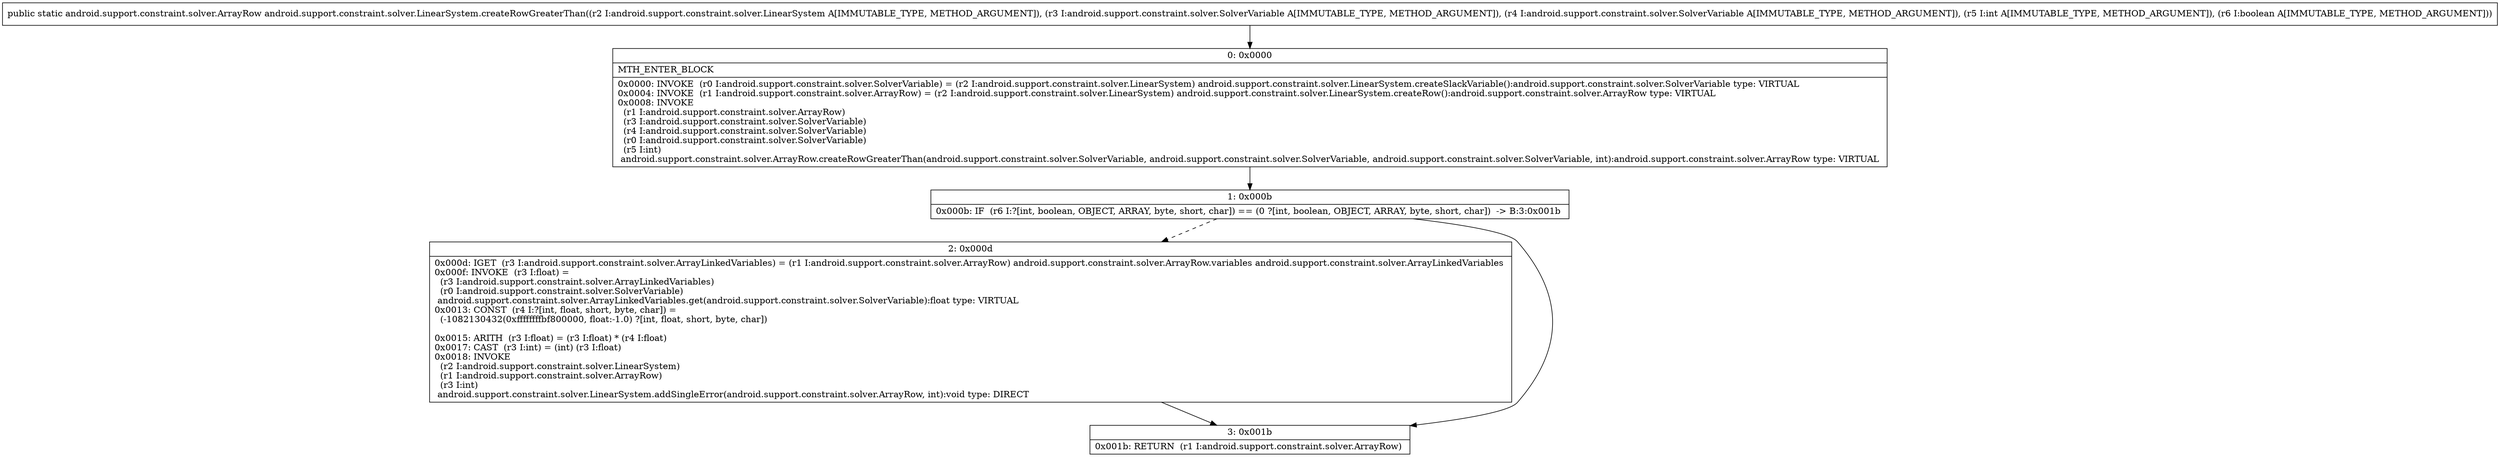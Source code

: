 digraph "CFG forandroid.support.constraint.solver.LinearSystem.createRowGreaterThan(Landroid\/support\/constraint\/solver\/LinearSystem;Landroid\/support\/constraint\/solver\/SolverVariable;Landroid\/support\/constraint\/solver\/SolverVariable;IZ)Landroid\/support\/constraint\/solver\/ArrayRow;" {
Node_0 [shape=record,label="{0\:\ 0x0000|MTH_ENTER_BLOCK\l|0x0000: INVOKE  (r0 I:android.support.constraint.solver.SolverVariable) = (r2 I:android.support.constraint.solver.LinearSystem) android.support.constraint.solver.LinearSystem.createSlackVariable():android.support.constraint.solver.SolverVariable type: VIRTUAL \l0x0004: INVOKE  (r1 I:android.support.constraint.solver.ArrayRow) = (r2 I:android.support.constraint.solver.LinearSystem) android.support.constraint.solver.LinearSystem.createRow():android.support.constraint.solver.ArrayRow type: VIRTUAL \l0x0008: INVOKE  \l  (r1 I:android.support.constraint.solver.ArrayRow)\l  (r3 I:android.support.constraint.solver.SolverVariable)\l  (r4 I:android.support.constraint.solver.SolverVariable)\l  (r0 I:android.support.constraint.solver.SolverVariable)\l  (r5 I:int)\l android.support.constraint.solver.ArrayRow.createRowGreaterThan(android.support.constraint.solver.SolverVariable, android.support.constraint.solver.SolverVariable, android.support.constraint.solver.SolverVariable, int):android.support.constraint.solver.ArrayRow type: VIRTUAL \l}"];
Node_1 [shape=record,label="{1\:\ 0x000b|0x000b: IF  (r6 I:?[int, boolean, OBJECT, ARRAY, byte, short, char]) == (0 ?[int, boolean, OBJECT, ARRAY, byte, short, char])  \-\> B:3:0x001b \l}"];
Node_2 [shape=record,label="{2\:\ 0x000d|0x000d: IGET  (r3 I:android.support.constraint.solver.ArrayLinkedVariables) = (r1 I:android.support.constraint.solver.ArrayRow) android.support.constraint.solver.ArrayRow.variables android.support.constraint.solver.ArrayLinkedVariables \l0x000f: INVOKE  (r3 I:float) = \l  (r3 I:android.support.constraint.solver.ArrayLinkedVariables)\l  (r0 I:android.support.constraint.solver.SolverVariable)\l android.support.constraint.solver.ArrayLinkedVariables.get(android.support.constraint.solver.SolverVariable):float type: VIRTUAL \l0x0013: CONST  (r4 I:?[int, float, short, byte, char]) = \l  (\-1082130432(0xffffffffbf800000, float:\-1.0) ?[int, float, short, byte, char])\l \l0x0015: ARITH  (r3 I:float) = (r3 I:float) * (r4 I:float) \l0x0017: CAST  (r3 I:int) = (int) (r3 I:float) \l0x0018: INVOKE  \l  (r2 I:android.support.constraint.solver.LinearSystem)\l  (r1 I:android.support.constraint.solver.ArrayRow)\l  (r3 I:int)\l android.support.constraint.solver.LinearSystem.addSingleError(android.support.constraint.solver.ArrayRow, int):void type: DIRECT \l}"];
Node_3 [shape=record,label="{3\:\ 0x001b|0x001b: RETURN  (r1 I:android.support.constraint.solver.ArrayRow) \l}"];
MethodNode[shape=record,label="{public static android.support.constraint.solver.ArrayRow android.support.constraint.solver.LinearSystem.createRowGreaterThan((r2 I:android.support.constraint.solver.LinearSystem A[IMMUTABLE_TYPE, METHOD_ARGUMENT]), (r3 I:android.support.constraint.solver.SolverVariable A[IMMUTABLE_TYPE, METHOD_ARGUMENT]), (r4 I:android.support.constraint.solver.SolverVariable A[IMMUTABLE_TYPE, METHOD_ARGUMENT]), (r5 I:int A[IMMUTABLE_TYPE, METHOD_ARGUMENT]), (r6 I:boolean A[IMMUTABLE_TYPE, METHOD_ARGUMENT])) }"];
MethodNode -> Node_0;
Node_0 -> Node_1;
Node_1 -> Node_2[style=dashed];
Node_1 -> Node_3;
Node_2 -> Node_3;
}

